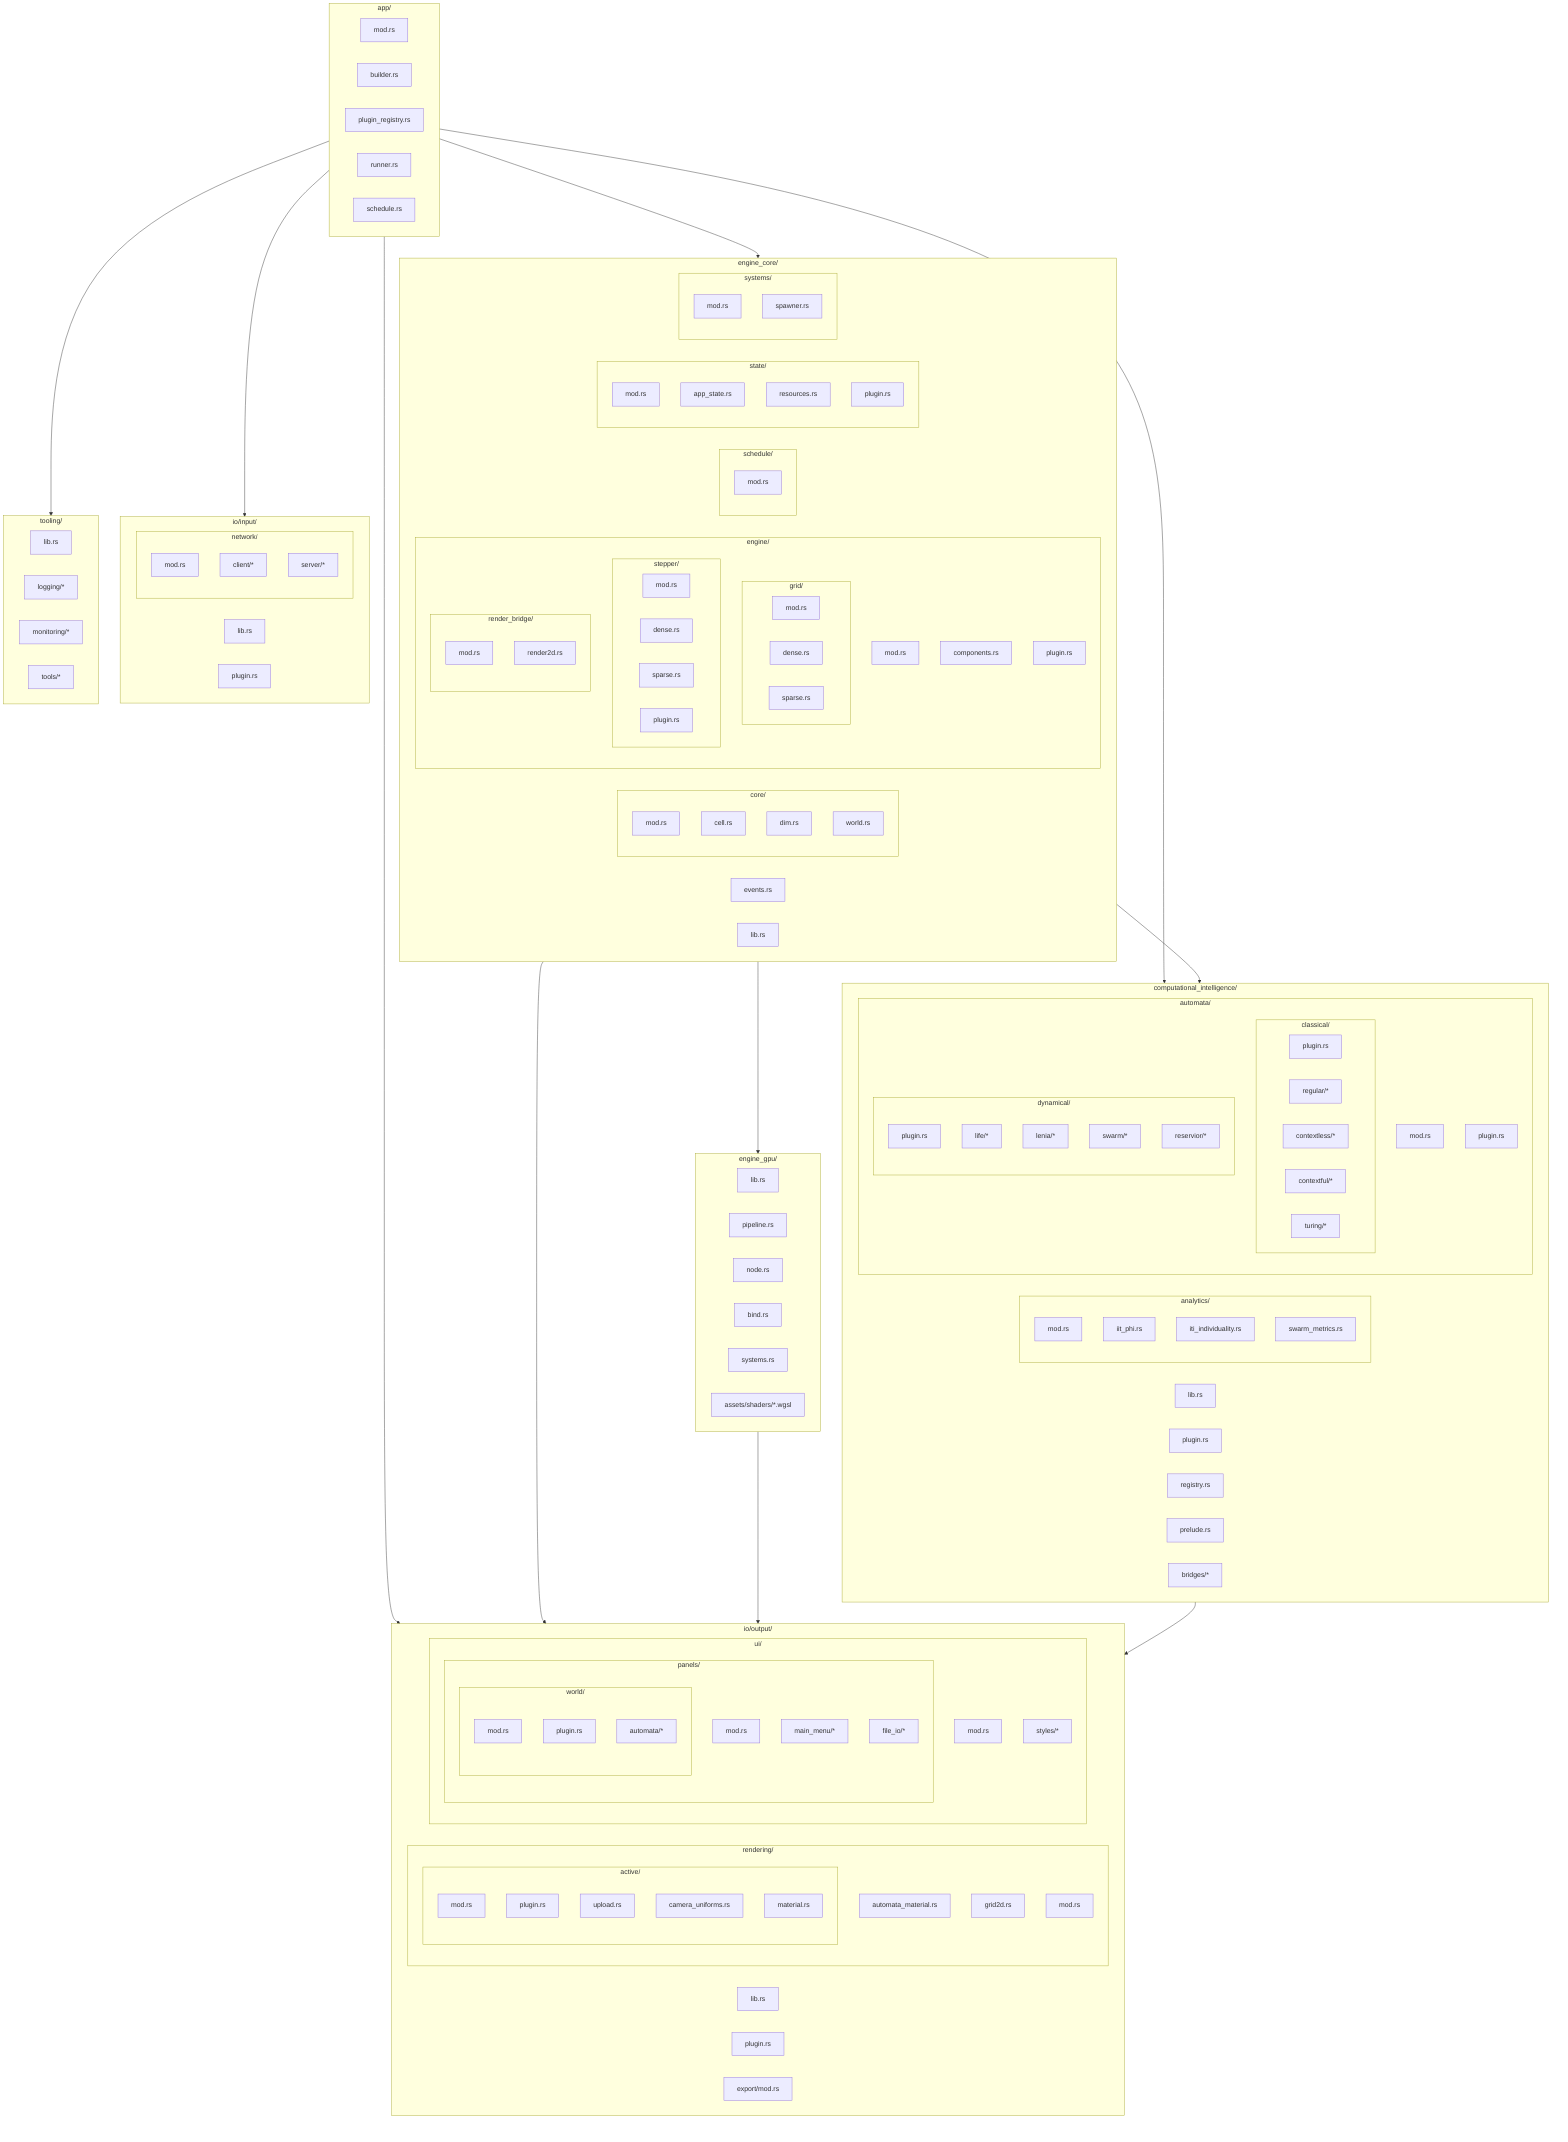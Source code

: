 flowchart TB
    %% ============= APP CRATE =============
    subgraph APP_CRATE["app/"]
        app_mod["mod.rs"]
        builder_rs["builder.rs"]
        plugin_registry_rs["plugin_registry.rs"]
        runner_rs["runner.rs"]
        schedule_rs["schedule.rs"]
    end

    %% ============= ENGINE CORE =============
    subgraph ENGINE_CORE["engine_core/"]
        %% ---- core/ ----
        subgraph ec_core["core/"]
            core_mod["mod.rs"]
            cell_rs["cell.rs"]
            dim_rs["dim.rs"]
            world_rs["world.rs"]
        end
        %% ---- engine/ ----
        subgraph ec_engine["engine/"]
            engine_mod["mod.rs"]
            components_rs["components.rs"]
            engine_plugin_rs["plugin.rs"]
            %% grid/
            subgraph ec_grid["grid/"]
                grid_mod["mod.rs"]
                dense_grid["dense.rs"]
                sparse_grid["sparse.rs"]
            end
            %% stepper/
            subgraph ec_stepper["stepper/"]
                step_mod["mod.rs"]
                step_dense["dense.rs"]
                step_sparse["sparse.rs"]
                step_plugin["plugin.rs"]
            end
            %% render_bridge/
            subgraph ec_render_bridge["render_bridge/"]
                rb_mod["mod.rs"]
                bridge2d["render2d.rs"]
            end
        end
        %% ---- schedule/ ----
        subgraph ec_schedule["schedule/"]
            schedule_mod["mod.rs"]
        end
        %% ---- state/ ----
        subgraph ec_state["state/"]
            state_mod["mod.rs"]
            app_state_rs["app_state.rs"]
            resources_rs["resources.rs"]
            state_plugin_rs["plugin.rs"]
        end
        %% ---- systems/ ----
        subgraph ec_systems["systems/"]
            systems_mod["mod.rs"]
            spawner_rs["spawner.rs"]
        end
        engine_events["events.rs"]
        engine_lib["lib.rs"]
    end

    %% ============= ENGINE GPU (road‑map) =============
    subgraph ENGINE_GPU["engine_gpu/"]
        gpu_lib["lib.rs"]
        gpu_pipeline["pipeline.rs"]
        gpu_node["node.rs"]
        gpu_bind["bind.rs"]
        gpu_systems["systems.rs"]
        shaders_dir["assets/shaders/*.wgsl"]
    end

    %% ============= COMPUTATIONAL INTELLIGENCE =============
    subgraph CI_CRATE["computational_intelligence/"]
        ci_lib["lib.rs"]
        ci_plugin["plugin.rs"]
        ci_registry["registry.rs"]
        ci_prelude["prelude.rs"]

        %% analytics/
        subgraph ci_analytics["analytics/"]
            analytics_mod["mod.rs"]
            iit_phi_rs["iit_phi.rs"]
            iti_indiv_rs["iti_individuality.rs"]
            swarm_metrics_rs["swarm_metrics.rs"]
        end

        %% bridges/
        ci_bridges["bridges/*"]

        %% automata/
        subgraph ci_automata["automata/"]
            automata_mod["mod.rs"]
            automata_plugin["plugin.rs"]

            %% classical/
            subgraph ci_classical["classical/"]
                classical_plugin["plugin.rs"]
                %% regular/
                regular_dir["regular/*"]
                %% context‑free/
                ctxt_free_dir["contextless/*"]
                %% context‑sensitive/
                ctxt_sens_dir["contextful/*"]
                %% turing/
                turing_dir["turing/*"]
            end

            %% dynamical/
            subgraph ci_dynamical["dynamical/"]
                dynamical_plugin["plugin.rs"]
                life_dir["life/*"]
                lenia_dir["lenia/*"]
                swarm_dir["swarm/*"]
                reservior_dir["reservior/*"]
            end
        end
    end

    %% ============= INPUT CRATE =============
    subgraph INPUT_CRATE["io/input/"]
        input_lib["lib.rs"]
        input_plugin["plugin.rs"]
        %% network/
        subgraph input_network["network/"]
            network_mod["mod.rs"]
            client_dir["client/*"]
            server_dir["server/*"]
        end
        %% (devices/ and scripting/ future stubs)
    end

    %% ============= OUTPUT CRATE =============
    subgraph OUTPUT_CRATE["io/output/"]
        output_lib["lib.rs"]
        output_plugin["plugin.rs"]

        %% rendering/
        subgraph out_render["rendering/"]
            automata_material["automata_material.rs"]
            legacy_grid["grid2d.rs"]
            render_mod["mod.rs"]
            %% active renderer (road‑map)
            subgraph active_render["active/"]
                active_mod["mod.rs"]
                active_plugin["plugin.rs"]
                upload_rs["upload.rs"]
                camera_uniforms_rs["camera_uniforms.rs"]
                material_rs["material.rs"]
            end
        end

        %% ui/
        subgraph out_ui["ui/"]
            ui_mod["mod.rs"]
            %% panels/
            subgraph ui_panels["panels/"]
                panels_mod["mod.rs"]
                %% main_menu/
                main_menu_dir["main_menu/*"]
                %% world/
                subgraph world_panels["world/"]
                    world_mod["mod.rs"]
                    world_plugin["plugin.rs"]
                    %% world/automata/
                    automata_panels["automata/*"]
                end
                %% file_io/
                file_io_dir["file_io/*"]
            end
            styles_dir["styles/*"]
        end

        %% export/
        export_mod["export/mod.rs"]
    end

    %% ============= DEVTOOLS CRATE =============
    subgraph DEVTOOLS_CRATE["tooling/"]
        tooling_lib["lib.rs"]
        logging_dir["logging/*"]
        monitoring_dir["monitoring/*"]
        tools_dir["tools/*"]
    end

    %% ------------- CROSS‑CRATE LINKS -------------
    APP_CRATE --> ENGINE_CORE
    APP_CRATE --> CI_CRATE
    APP_CRATE --> INPUT_CRATE
    APP_CRATE --> OUTPUT_CRATE
    APP_CRATE --> DEVTOOLS_CRATE

    ENGINE_CORE --> ENGINE_GPU
    ENGINE_CORE --> CI_CRATE
    ENGINE_CORE --> OUTPUT_CRATE

    ENGINE_GPU --> OUTPUT_CRATE
    CI_CRATE --> OUTPUT_CRATE